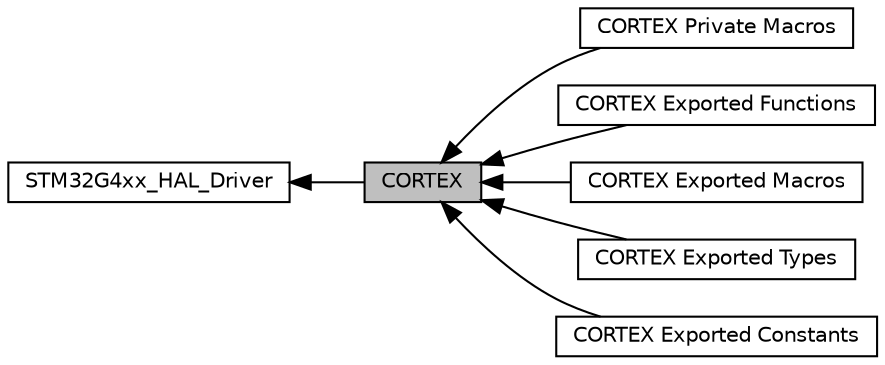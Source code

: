 digraph "CORTEX"
{
  edge [fontname="Helvetica",fontsize="10",labelfontname="Helvetica",labelfontsize="10"];
  node [fontname="Helvetica",fontsize="10",shape=box];
  rankdir=LR;
  Node7 [label="CORTEX Private Macros",height=0.2,width=0.4,color="black", fillcolor="white", style="filled",URL="$group__CORTEX__Private__Macros.html",tooltip=" "];
  Node6 [label="CORTEX Exported Functions",height=0.2,width=0.4,color="black", fillcolor="white", style="filled",URL="$group__CORTEX__Exported__Functions.html",tooltip=" "];
  Node5 [label="CORTEX Exported Macros",height=0.2,width=0.4,color="black", fillcolor="white", style="filled",URL="$group__CORTEX__Exported__Macros.html",tooltip=" "];
  Node3 [label="CORTEX Exported Types",height=0.2,width=0.4,color="black", fillcolor="white", style="filled",URL="$group__CORTEX__Exported__Types.html",tooltip=" "];
  Node1 [label="CORTEX",height=0.2,width=0.4,color="black", fillcolor="grey75", style="filled", fontcolor="black",tooltip="CORTEX HAL module driver."];
  Node4 [label="CORTEX Exported Constants",height=0.2,width=0.4,color="black", fillcolor="white", style="filled",URL="$group__CORTEX__Exported__Constants.html",tooltip=" "];
  Node2 [label="STM32G4xx_HAL_Driver",height=0.2,width=0.4,color="black", fillcolor="white", style="filled",URL="$group__STM32G4xx__HAL__Driver.html",tooltip=" "];
  Node2->Node1 [shape=plaintext, dir="back", style="solid"];
  Node1->Node3 [shape=plaintext, dir="back", style="solid"];
  Node1->Node4 [shape=plaintext, dir="back", style="solid"];
  Node1->Node5 [shape=plaintext, dir="back", style="solid"];
  Node1->Node6 [shape=plaintext, dir="back", style="solid"];
  Node1->Node7 [shape=plaintext, dir="back", style="solid"];
}
